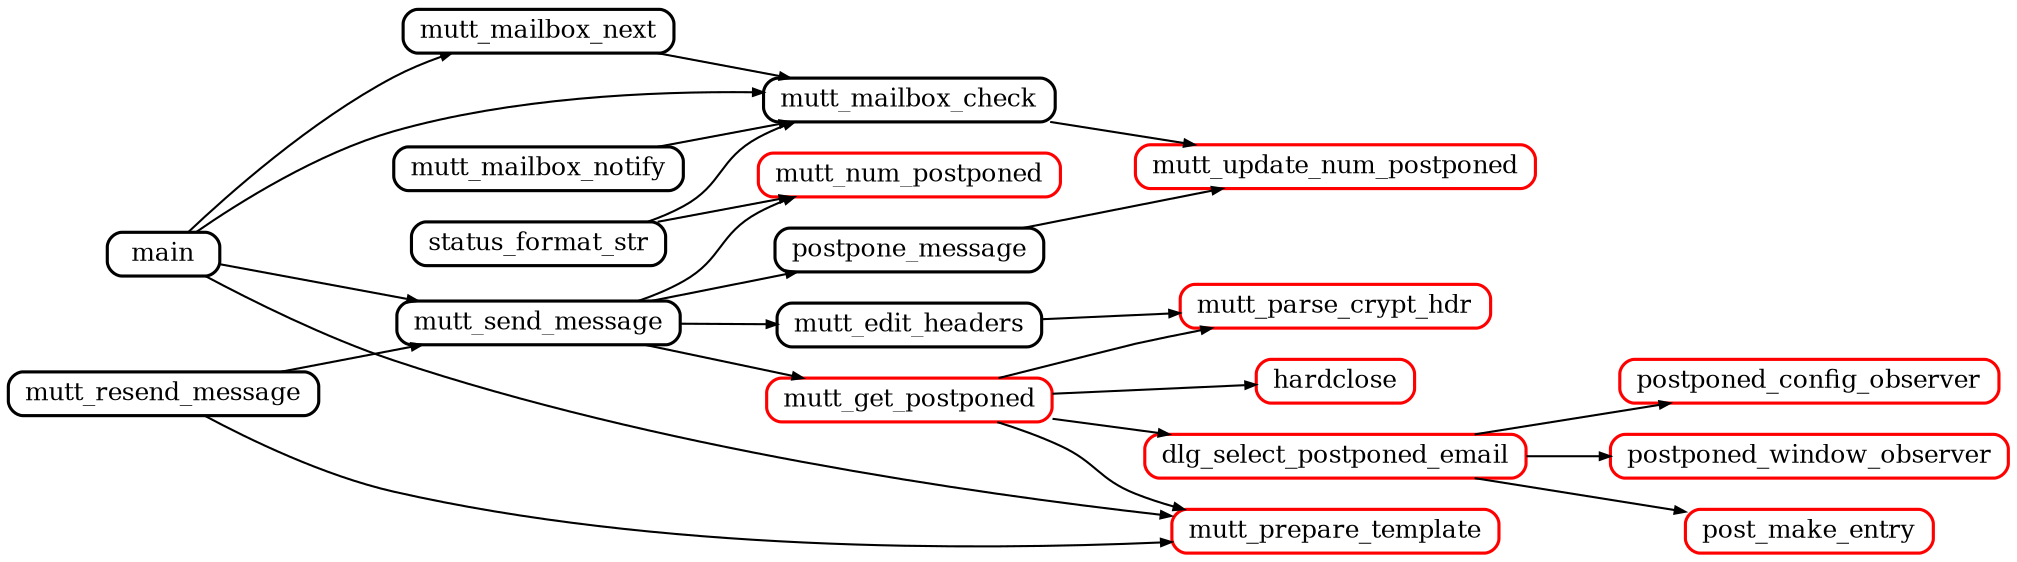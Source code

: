 digraph callgraph {
	graph [
		rankdir="LR"
		nodesep="0.2"
		ranksep="0.5"
		compound="true"
	]

	node [
		shape="Mrecord"
		fontsize="12"
		fillcolor="#ffffff"
		style="filled"
		height="0.2"
		penwidth="1.5"
		color="black"
	]

	edge [
		penwidth="1.0"
		arrowsize="0.5"
	]

	node [ color="#ff0000" ]
	dlg_select_postponed_email
	hardclose
	mutt_get_postponed
	mutt_num_postponed
	mutt_parse_crypt_hdr
	mutt_prepare_template
	mutt_update_num_postponed
	postponed_config_observer
	postponed_window_observer
	post_make_entry

	node [ color="#000000" ]
	dlg_select_postponed_email -> postponed_config_observer
	dlg_select_postponed_email -> postponed_window_observer
	dlg_select_postponed_email -> post_make_entry
	main -> mutt_mailbox_check
	main -> mutt_mailbox_next
	main -> mutt_prepare_template
	main -> mutt_send_message
	mutt_edit_headers -> mutt_parse_crypt_hdr
	mutt_get_postponed -> dlg_select_postponed_email
	mutt_get_postponed -> hardclose
	mutt_get_postponed -> mutt_parse_crypt_hdr
	mutt_get_postponed -> mutt_prepare_template
	mutt_mailbox_check -> mutt_update_num_postponed
	mutt_mailbox_next -> mutt_mailbox_check
	mutt_mailbox_notify -> mutt_mailbox_check
	mutt_resend_message -> mutt_prepare_template
	mutt_resend_message -> mutt_send_message
	mutt_send_message -> mutt_edit_headers
	mutt_send_message -> mutt_get_postponed
	mutt_send_message -> mutt_num_postponed
	mutt_send_message -> postpone_message
	postpone_message -> mutt_update_num_postponed
	status_format_str -> mutt_mailbox_check
	status_format_str -> mutt_num_postponed

}

